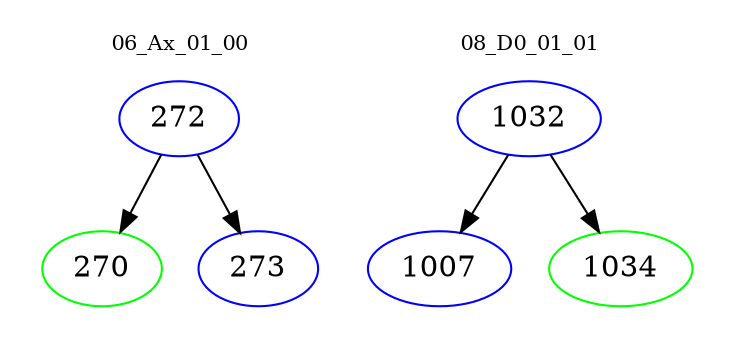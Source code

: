 digraph{
subgraph cluster_0 {
color = white
label = "06_Ax_01_00";
fontsize=10;
T0_272 [label="272", color="blue"]
T0_272 -> T0_270 [color="black"]
T0_270 [label="270", color="green"]
T0_272 -> T0_273 [color="black"]
T0_273 [label="273", color="blue"]
}
subgraph cluster_1 {
color = white
label = "08_D0_01_01";
fontsize=10;
T1_1032 [label="1032", color="blue"]
T1_1032 -> T1_1007 [color="black"]
T1_1007 [label="1007", color="blue"]
T1_1032 -> T1_1034 [color="black"]
T1_1034 [label="1034", color="green"]
}
}
